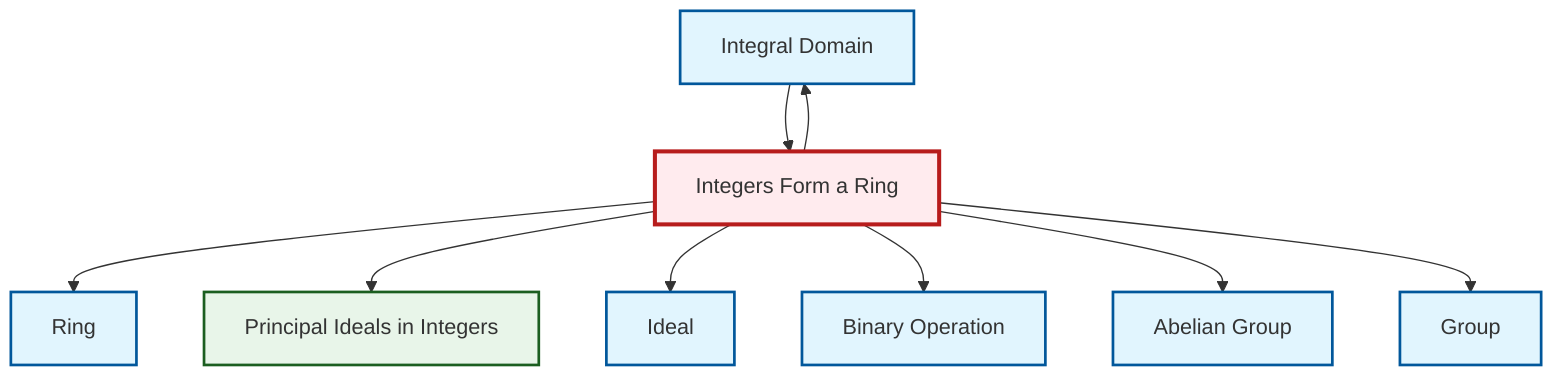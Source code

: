 graph TD
    classDef definition fill:#e1f5fe,stroke:#01579b,stroke-width:2px
    classDef theorem fill:#f3e5f5,stroke:#4a148c,stroke-width:2px
    classDef axiom fill:#fff3e0,stroke:#e65100,stroke-width:2px
    classDef example fill:#e8f5e9,stroke:#1b5e20,stroke-width:2px
    classDef current fill:#ffebee,stroke:#b71c1c,stroke-width:3px
    def-ring["Ring"]:::definition
    def-binary-operation["Binary Operation"]:::definition
    ex-principal-ideal["Principal Ideals in Integers"]:::example
    def-abelian-group["Abelian Group"]:::definition
    def-integral-domain["Integral Domain"]:::definition
    def-ideal["Ideal"]:::definition
    ex-integers-ring["Integers Form a Ring"]:::example
    def-group["Group"]:::definition
    ex-integers-ring --> def-integral-domain
    ex-integers-ring --> def-ring
    ex-integers-ring --> ex-principal-ideal
    ex-integers-ring --> def-ideal
    ex-integers-ring --> def-binary-operation
    ex-integers-ring --> def-abelian-group
    def-integral-domain --> ex-integers-ring
    ex-integers-ring --> def-group
    class ex-integers-ring current